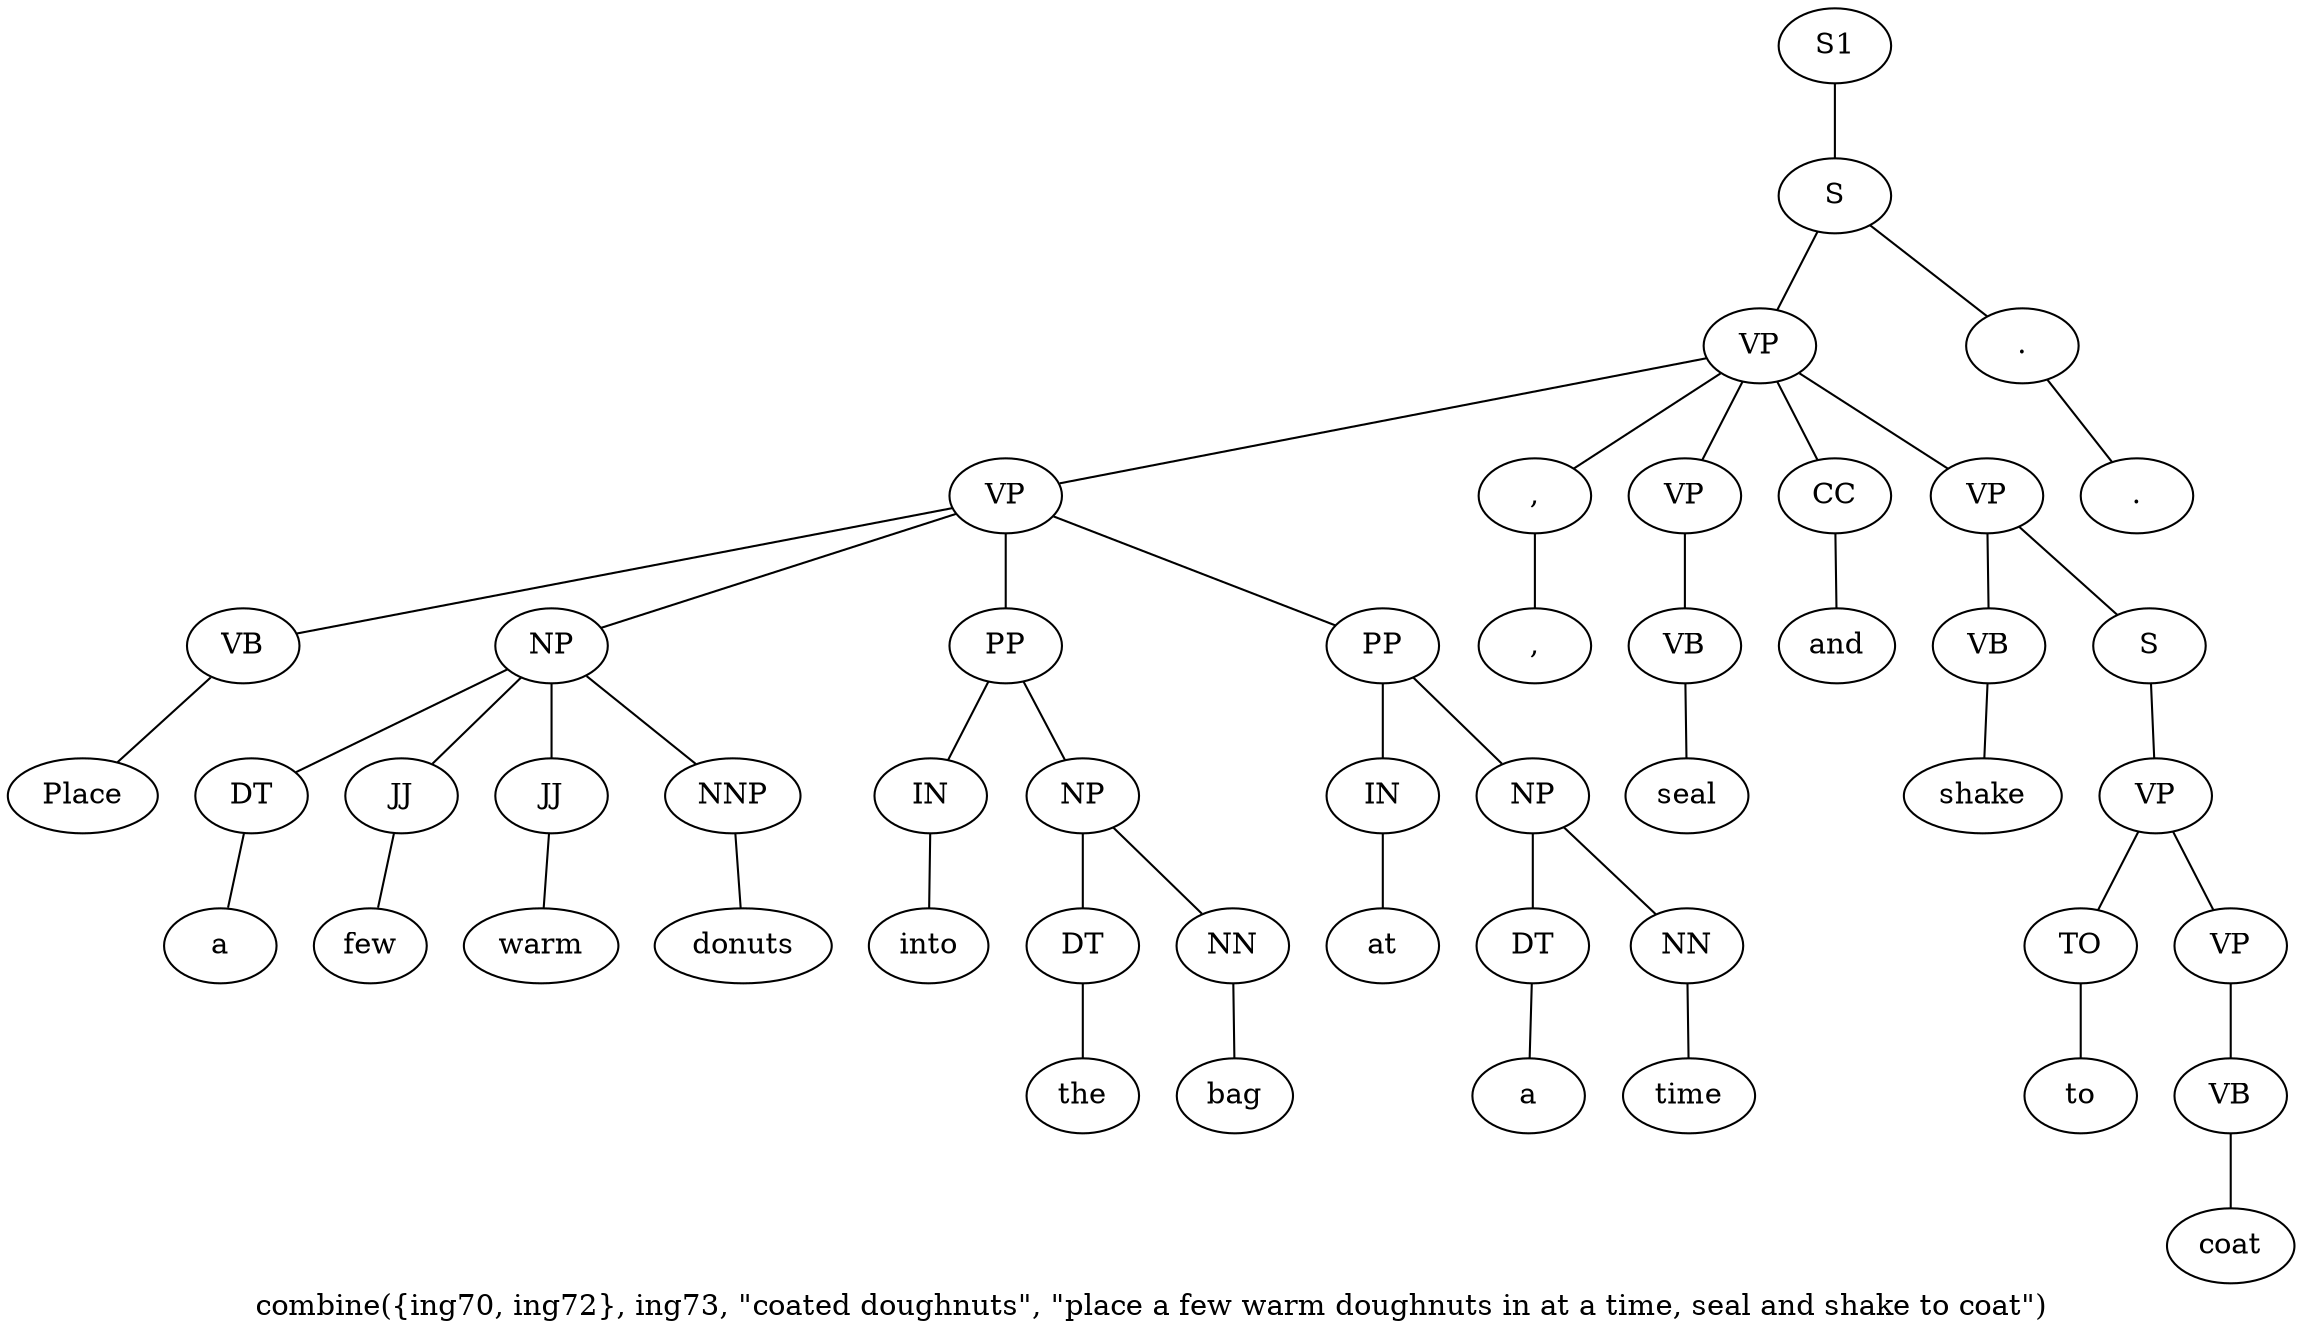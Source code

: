 graph SyntaxGraph {
	label = "combine({ing70, ing72}, ing73, \"coated doughnuts\", \"place a few warm doughnuts in at a time, seal and shake to coat\")";
	Node0 [label="S1"];
	Node1 [label="S"];
	Node2 [label="VP"];
	Node3 [label="VP"];
	Node4 [label="VB"];
	Node5 [label="Place"];
	Node6 [label="NP"];
	Node7 [label="DT"];
	Node8 [label="a"];
	Node9 [label="JJ"];
	Node10 [label="few"];
	Node11 [label="JJ"];
	Node12 [label="warm"];
	Node13 [label="NNP"];
	Node14 [label="donuts"];
	Node15 [label="PP"];
	Node16 [label="IN"];
	Node17 [label="into"];
	Node18 [label="NP"];
	Node19 [label="DT"];
	Node20 [label="the"];
	Node21 [label="NN"];
	Node22 [label="bag"];
	Node23 [label="PP"];
	Node24 [label="IN"];
	Node25 [label="at"];
	Node26 [label="NP"];
	Node27 [label="DT"];
	Node28 [label="a"];
	Node29 [label="NN"];
	Node30 [label="time"];
	Node31 [label=","];
	Node32 [label=","];
	Node33 [label="VP"];
	Node34 [label="VB"];
	Node35 [label="seal"];
	Node36 [label="CC"];
	Node37 [label="and"];
	Node38 [label="VP"];
	Node39 [label="VB"];
	Node40 [label="shake"];
	Node41 [label="S"];
	Node42 [label="VP"];
	Node43 [label="TO"];
	Node44 [label="to"];
	Node45 [label="VP"];
	Node46 [label="VB"];
	Node47 [label="coat"];
	Node48 [label="."];
	Node49 [label="."];

	Node0 -- Node1;
	Node1 -- Node2;
	Node1 -- Node48;
	Node2 -- Node3;
	Node2 -- Node31;
	Node2 -- Node33;
	Node2 -- Node36;
	Node2 -- Node38;
	Node3 -- Node4;
	Node3 -- Node6;
	Node3 -- Node15;
	Node3 -- Node23;
	Node4 -- Node5;
	Node6 -- Node7;
	Node6 -- Node9;
	Node6 -- Node11;
	Node6 -- Node13;
	Node7 -- Node8;
	Node9 -- Node10;
	Node11 -- Node12;
	Node13 -- Node14;
	Node15 -- Node16;
	Node15 -- Node18;
	Node16 -- Node17;
	Node18 -- Node19;
	Node18 -- Node21;
	Node19 -- Node20;
	Node21 -- Node22;
	Node23 -- Node24;
	Node23 -- Node26;
	Node24 -- Node25;
	Node26 -- Node27;
	Node26 -- Node29;
	Node27 -- Node28;
	Node29 -- Node30;
	Node31 -- Node32;
	Node33 -- Node34;
	Node34 -- Node35;
	Node36 -- Node37;
	Node38 -- Node39;
	Node38 -- Node41;
	Node39 -- Node40;
	Node41 -- Node42;
	Node42 -- Node43;
	Node42 -- Node45;
	Node43 -- Node44;
	Node45 -- Node46;
	Node46 -- Node47;
	Node48 -- Node49;
}